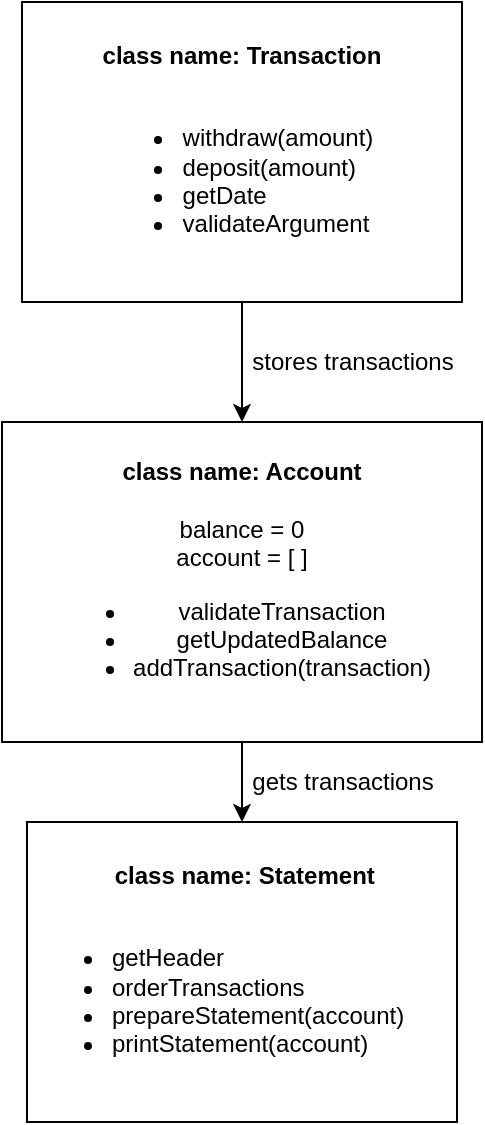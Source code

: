 <mxfile>
    <diagram id="XRsNSYO8TWZV47suCsit" name="Page-1">
        <mxGraphModel dx="629" dy="676" grid="1" gridSize="10" guides="1" tooltips="1" connect="1" arrows="1" fold="1" page="1" pageScale="1" pageWidth="827" pageHeight="1169" math="0" shadow="0">
            <root>
                <mxCell id="0"/>
                <mxCell id="1" parent="0"/>
                <mxCell id="5" style="edgeStyle=none;html=1;exitX=0.5;exitY=1;exitDx=0;exitDy=0;entryX=0.5;entryY=0;entryDx=0;entryDy=0;" parent="1" source="2" target="3" edge="1">
                    <mxGeometry relative="1" as="geometry"/>
                </mxCell>
                <mxCell id="2" value="&lt;div style=&quot;text-align: left&quot;&gt;&lt;span&gt;&lt;b&gt;class name: Transaction&lt;/b&gt;&lt;/span&gt;&lt;/div&gt;&lt;br&gt;&lt;div style=&quot;text-align: left&quot;&gt;&lt;ul&gt;&lt;li&gt;&lt;span&gt;withdraw(amount)&lt;/span&gt;&lt;/li&gt;&lt;li&gt;&lt;span&gt;deposit(amount)&lt;/span&gt;&lt;/li&gt;&lt;li&gt;getDate&lt;/li&gt;&lt;li&gt;validateArgument&lt;/li&gt;&lt;/ul&gt;&lt;/div&gt;" style="whiteSpace=wrap;html=1;" parent="1" vertex="1">
                    <mxGeometry x="290" y="270" width="220" height="150" as="geometry"/>
                </mxCell>
                <mxCell id="6" style="edgeStyle=none;html=1;exitX=0.5;exitY=1;exitDx=0;exitDy=0;entryX=0.5;entryY=0;entryDx=0;entryDy=0;" parent="1" source="3" target="4" edge="1">
                    <mxGeometry relative="1" as="geometry"/>
                </mxCell>
                <mxCell id="3" value="&lt;b&gt;class name: Account&lt;br&gt;&lt;/b&gt;&lt;br&gt;balance = 0&lt;br&gt;account = [ ]&lt;br&gt;&lt;ul&gt;&lt;li&gt;validateTransaction&lt;/li&gt;&lt;li&gt;getUpdatedBalance&lt;/li&gt;&lt;li&gt;addTransaction(transaction)&lt;/li&gt;&lt;/ul&gt;" style="whiteSpace=wrap;html=1;" parent="1" vertex="1">
                    <mxGeometry x="280" y="480" width="240" height="160" as="geometry"/>
                </mxCell>
                <mxCell id="4" value="&lt;div style=&quot;text-align: center&quot;&gt;&lt;b&gt;&lt;span style=&quot;white-space: pre&quot;&gt;&#9;&lt;/span&gt;class name: Statement&lt;/b&gt;&lt;/div&gt;&lt;div style=&quot;text-align: center&quot;&gt;&lt;br&gt;&lt;/div&gt;&lt;ul&gt;&lt;li&gt;getHeader&lt;/li&gt;&lt;li&gt;orderTransactions&lt;/li&gt;&lt;li&gt;prepareStatement(account)&lt;/li&gt;&lt;li&gt;printStatement(account)&lt;/li&gt;&lt;/ul&gt;" style="whiteSpace=wrap;html=1;align=left;" parent="1" vertex="1">
                    <mxGeometry x="292.5" y="680" width="215" height="150" as="geometry"/>
                </mxCell>
                <mxCell id="7" value="stores transactions" style="text;html=1;align=center;verticalAlign=middle;resizable=0;points=[];autosize=1;strokeColor=none;fillColor=none;" parent="1" vertex="1">
                    <mxGeometry x="395" y="440" width="120" height="20" as="geometry"/>
                </mxCell>
                <mxCell id="8" value="gets transactions" style="text;html=1;align=center;verticalAlign=middle;resizable=0;points=[];autosize=1;strokeColor=none;fillColor=none;" parent="1" vertex="1">
                    <mxGeometry x="395" y="650" width="110" height="20" as="geometry"/>
                </mxCell>
            </root>
        </mxGraphModel>
    </diagram>
</mxfile>